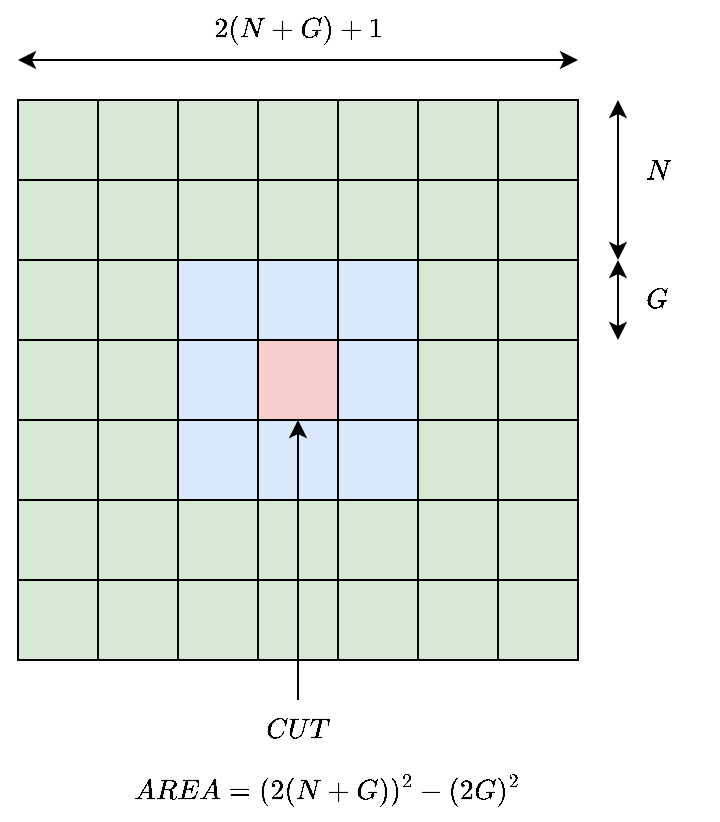 <mxfile version="21.1.5" type="device">
  <diagram name="Página-1" id="5O5Mn_FrdUW4D5jX587_">
    <mxGraphModel dx="1377" dy="796" grid="0" gridSize="10" guides="1" tooltips="1" connect="1" arrows="1" fold="1" page="1" pageScale="1" pageWidth="827" pageHeight="1169" math="1" shadow="0">
      <root>
        <mxCell id="0" />
        <mxCell id="1" parent="0" />
        <mxCell id="d2xny0VLpDKLMvA0TBc2-1" value="" style="whiteSpace=wrap;html=1;aspect=fixed;fillColor=#d5e8d4;strokeColor=#000000;" vertex="1" parent="1">
          <mxGeometry x="200" y="200" width="40" height="40" as="geometry" />
        </mxCell>
        <mxCell id="d2xny0VLpDKLMvA0TBc2-2" value="" style="whiteSpace=wrap;html=1;aspect=fixed;fillColor=#d5e8d4;strokeColor=#000000;" vertex="1" parent="1">
          <mxGeometry x="240" y="200" width="40" height="40" as="geometry" />
        </mxCell>
        <mxCell id="d2xny0VLpDKLMvA0TBc2-3" value="" style="whiteSpace=wrap;html=1;aspect=fixed;fillColor=#d5e8d4;strokeColor=#000000;" vertex="1" parent="1">
          <mxGeometry x="280" y="200" width="40" height="40" as="geometry" />
        </mxCell>
        <mxCell id="d2xny0VLpDKLMvA0TBc2-4" value="" style="whiteSpace=wrap;html=1;aspect=fixed;fillColor=#d5e8d4;strokeColor=#000000;" vertex="1" parent="1">
          <mxGeometry x="320" y="200" width="40" height="40" as="geometry" />
        </mxCell>
        <mxCell id="d2xny0VLpDKLMvA0TBc2-5" value="" style="whiteSpace=wrap;html=1;aspect=fixed;fillColor=#d5e8d4;strokeColor=#000000;" vertex="1" parent="1">
          <mxGeometry x="200" y="240" width="40" height="40" as="geometry" />
        </mxCell>
        <mxCell id="d2xny0VLpDKLMvA0TBc2-6" value="" style="whiteSpace=wrap;html=1;aspect=fixed;fillColor=#d5e8d4;strokeColor=#000000;" vertex="1" parent="1">
          <mxGeometry x="240" y="240" width="40" height="40" as="geometry" />
        </mxCell>
        <mxCell id="d2xny0VLpDKLMvA0TBc2-7" value="" style="whiteSpace=wrap;html=1;aspect=fixed;fillColor=#dae8fc;strokeColor=#000000;" vertex="1" parent="1">
          <mxGeometry x="280" y="240" width="40" height="40" as="geometry" />
        </mxCell>
        <mxCell id="d2xny0VLpDKLMvA0TBc2-8" value="" style="whiteSpace=wrap;html=1;aspect=fixed;fillColor=#dae8fc;strokeColor=#000000;" vertex="1" parent="1">
          <mxGeometry x="320" y="240" width="40" height="40" as="geometry" />
        </mxCell>
        <mxCell id="d2xny0VLpDKLMvA0TBc2-9" value="" style="whiteSpace=wrap;html=1;aspect=fixed;fillColor=#d5e8d4;strokeColor=#000000;" vertex="1" parent="1">
          <mxGeometry x="360" y="200" width="40" height="40" as="geometry" />
        </mxCell>
        <mxCell id="d2xny0VLpDKLMvA0TBc2-10" value="" style="whiteSpace=wrap;html=1;aspect=fixed;fillColor=#d5e8d4;strokeColor=#000000;" vertex="1" parent="1">
          <mxGeometry x="400" y="200" width="40" height="40" as="geometry" />
        </mxCell>
        <mxCell id="d2xny0VLpDKLMvA0TBc2-11" value="" style="whiteSpace=wrap;html=1;aspect=fixed;fillColor=#d5e8d4;strokeColor=#000000;" vertex="1" parent="1">
          <mxGeometry x="440" y="200" width="40" height="40" as="geometry" />
        </mxCell>
        <mxCell id="d2xny0VLpDKLMvA0TBc2-12" value="" style="whiteSpace=wrap;html=1;aspect=fixed;fillColor=#dae8fc;strokeColor=#000000;" vertex="1" parent="1">
          <mxGeometry x="360" y="240" width="40" height="40" as="geometry" />
        </mxCell>
        <mxCell id="d2xny0VLpDKLMvA0TBc2-13" value="" style="whiteSpace=wrap;html=1;aspect=fixed;fillColor=#d5e8d4;strokeColor=#000000;" vertex="1" parent="1">
          <mxGeometry x="400" y="240" width="40" height="40" as="geometry" />
        </mxCell>
        <mxCell id="d2xny0VLpDKLMvA0TBc2-14" value="" style="whiteSpace=wrap;html=1;aspect=fixed;fillColor=#d5e8d4;strokeColor=#000000;" vertex="1" parent="1">
          <mxGeometry x="440" y="240" width="40" height="40" as="geometry" />
        </mxCell>
        <mxCell id="d2xny0VLpDKLMvA0TBc2-15" value="" style="whiteSpace=wrap;html=1;aspect=fixed;fillColor=#d5e8d4;strokeColor=#000000;" vertex="1" parent="1">
          <mxGeometry x="200" y="280" width="40" height="40" as="geometry" />
        </mxCell>
        <mxCell id="d2xny0VLpDKLMvA0TBc2-16" value="" style="whiteSpace=wrap;html=1;aspect=fixed;fillColor=#d5e8d4;strokeColor=#000000;" vertex="1" parent="1">
          <mxGeometry x="240" y="280" width="40" height="40" as="geometry" />
        </mxCell>
        <mxCell id="d2xny0VLpDKLMvA0TBc2-17" value="" style="whiteSpace=wrap;html=1;aspect=fixed;fillColor=#dae8fc;strokeColor=#000000;" vertex="1" parent="1">
          <mxGeometry x="280" y="280" width="40" height="40" as="geometry" />
        </mxCell>
        <mxCell id="d2xny0VLpDKLMvA0TBc2-18" value="" style="whiteSpace=wrap;html=1;aspect=fixed;fillColor=#f8cecc;strokeColor=#000000;" vertex="1" parent="1">
          <mxGeometry x="320" y="280" width="40" height="40" as="geometry" />
        </mxCell>
        <mxCell id="d2xny0VLpDKLMvA0TBc2-19" value="" style="whiteSpace=wrap;html=1;aspect=fixed;fillColor=#d5e8d4;strokeColor=#000000;" vertex="1" parent="1">
          <mxGeometry x="200" y="320" width="40" height="40" as="geometry" />
        </mxCell>
        <mxCell id="d2xny0VLpDKLMvA0TBc2-20" value="" style="whiteSpace=wrap;html=1;aspect=fixed;fillColor=#d5e8d4;strokeColor=#000000;" vertex="1" parent="1">
          <mxGeometry x="240" y="320" width="40" height="40" as="geometry" />
        </mxCell>
        <mxCell id="d2xny0VLpDKLMvA0TBc2-21" value="" style="whiteSpace=wrap;html=1;aspect=fixed;fillColor=#dae8fc;strokeColor=#000000;" vertex="1" parent="1">
          <mxGeometry x="280" y="320" width="40" height="40" as="geometry" />
        </mxCell>
        <mxCell id="d2xny0VLpDKLMvA0TBc2-22" value="" style="whiteSpace=wrap;html=1;aspect=fixed;fillColor=#dae8fc;strokeColor=#000000;" vertex="1" parent="1">
          <mxGeometry x="320" y="320" width="40" height="40" as="geometry" />
        </mxCell>
        <mxCell id="d2xny0VLpDKLMvA0TBc2-23" value="" style="whiteSpace=wrap;html=1;aspect=fixed;fillColor=#dae8fc;strokeColor=#000000;" vertex="1" parent="1">
          <mxGeometry x="360" y="280" width="40" height="40" as="geometry" />
        </mxCell>
        <mxCell id="d2xny0VLpDKLMvA0TBc2-24" value="" style="whiteSpace=wrap;html=1;aspect=fixed;fillColor=#d5e8d4;strokeColor=#000000;" vertex="1" parent="1">
          <mxGeometry x="400" y="280" width="40" height="40" as="geometry" />
        </mxCell>
        <mxCell id="d2xny0VLpDKLMvA0TBc2-25" value="" style="whiteSpace=wrap;html=1;aspect=fixed;fillColor=#d5e8d4;strokeColor=#000000;" vertex="1" parent="1">
          <mxGeometry x="440" y="280" width="40" height="40" as="geometry" />
        </mxCell>
        <mxCell id="d2xny0VLpDKLMvA0TBc2-26" value="" style="whiteSpace=wrap;html=1;aspect=fixed;fillColor=#dae8fc;strokeColor=#000000;" vertex="1" parent="1">
          <mxGeometry x="360" y="320" width="40" height="40" as="geometry" />
        </mxCell>
        <mxCell id="d2xny0VLpDKLMvA0TBc2-27" value="" style="whiteSpace=wrap;html=1;aspect=fixed;fillColor=#d5e8d4;strokeColor=#000000;" vertex="1" parent="1">
          <mxGeometry x="400" y="320" width="40" height="40" as="geometry" />
        </mxCell>
        <mxCell id="d2xny0VLpDKLMvA0TBc2-28" value="" style="whiteSpace=wrap;html=1;aspect=fixed;fillColor=#d5e8d4;strokeColor=#000000;" vertex="1" parent="1">
          <mxGeometry x="440" y="320" width="40" height="40" as="geometry" />
        </mxCell>
        <mxCell id="d2xny0VLpDKLMvA0TBc2-57" value="" style="whiteSpace=wrap;html=1;aspect=fixed;fillColor=#d5e8d4;strokeColor=#000000;" vertex="1" parent="1">
          <mxGeometry x="200" y="360" width="40" height="40" as="geometry" />
        </mxCell>
        <mxCell id="d2xny0VLpDKLMvA0TBc2-58" value="" style="whiteSpace=wrap;html=1;aspect=fixed;fillColor=#d5e8d4;strokeColor=#000000;" vertex="1" parent="1">
          <mxGeometry x="240" y="360" width="40" height="40" as="geometry" />
        </mxCell>
        <mxCell id="d2xny0VLpDKLMvA0TBc2-59" value="" style="whiteSpace=wrap;html=1;aspect=fixed;fillColor=#d5e8d4;strokeColor=#000000;" vertex="1" parent="1">
          <mxGeometry x="280" y="360" width="40" height="40" as="geometry" />
        </mxCell>
        <mxCell id="d2xny0VLpDKLMvA0TBc2-60" value="" style="whiteSpace=wrap;html=1;aspect=fixed;fillColor=#d5e8d4;strokeColor=#000000;" vertex="1" parent="1">
          <mxGeometry x="320" y="360" width="40" height="40" as="geometry" />
        </mxCell>
        <mxCell id="d2xny0VLpDKLMvA0TBc2-61" value="" style="whiteSpace=wrap;html=1;aspect=fixed;fillColor=#d5e8d4;strokeColor=#000000;" vertex="1" parent="1">
          <mxGeometry x="360" y="360" width="40" height="40" as="geometry" />
        </mxCell>
        <mxCell id="d2xny0VLpDKLMvA0TBc2-62" value="" style="whiteSpace=wrap;html=1;aspect=fixed;fillColor=#d5e8d4;strokeColor=#000000;" vertex="1" parent="1">
          <mxGeometry x="400" y="360" width="40" height="40" as="geometry" />
        </mxCell>
        <mxCell id="d2xny0VLpDKLMvA0TBc2-63" value="" style="whiteSpace=wrap;html=1;aspect=fixed;fillColor=#d5e8d4;strokeColor=#000000;" vertex="1" parent="1">
          <mxGeometry x="440" y="360" width="40" height="40" as="geometry" />
        </mxCell>
        <mxCell id="d2xny0VLpDKLMvA0TBc2-70" value="" style="whiteSpace=wrap;html=1;aspect=fixed;fillColor=#d5e8d4;strokeColor=#000000;" vertex="1" parent="1">
          <mxGeometry x="200" y="160" width="40" height="40" as="geometry" />
        </mxCell>
        <mxCell id="d2xny0VLpDKLMvA0TBc2-71" value="" style="whiteSpace=wrap;html=1;aspect=fixed;fillColor=#d5e8d4;strokeColor=#000000;" vertex="1" parent="1">
          <mxGeometry x="240" y="160" width="40" height="40" as="geometry" />
        </mxCell>
        <mxCell id="d2xny0VLpDKLMvA0TBc2-72" value="" style="whiteSpace=wrap;html=1;aspect=fixed;fillColor=#d5e8d4;strokeColor=#000000;" vertex="1" parent="1">
          <mxGeometry x="280" y="160" width="40" height="40" as="geometry" />
        </mxCell>
        <mxCell id="d2xny0VLpDKLMvA0TBc2-73" value="" style="whiteSpace=wrap;html=1;aspect=fixed;fillColor=#d5e8d4;strokeColor=#000000;" vertex="1" parent="1">
          <mxGeometry x="320" y="160" width="40" height="40" as="geometry" />
        </mxCell>
        <mxCell id="d2xny0VLpDKLMvA0TBc2-74" value="" style="whiteSpace=wrap;html=1;aspect=fixed;fillColor=#d5e8d4;strokeColor=#000000;" vertex="1" parent="1">
          <mxGeometry x="360" y="160" width="40" height="40" as="geometry" />
        </mxCell>
        <mxCell id="d2xny0VLpDKLMvA0TBc2-75" value="" style="whiteSpace=wrap;html=1;aspect=fixed;fillColor=#d5e8d4;strokeColor=#000000;" vertex="1" parent="1">
          <mxGeometry x="400" y="160" width="40" height="40" as="geometry" />
        </mxCell>
        <mxCell id="d2xny0VLpDKLMvA0TBc2-76" value="" style="whiteSpace=wrap;html=1;aspect=fixed;fillColor=#d5e8d4;strokeColor=#000000;" vertex="1" parent="1">
          <mxGeometry x="440" y="160" width="40" height="40" as="geometry" />
        </mxCell>
        <mxCell id="d2xny0VLpDKLMvA0TBc2-77" value="" style="whiteSpace=wrap;html=1;aspect=fixed;fillColor=#d5e8d4;strokeColor=#000000;" vertex="1" parent="1">
          <mxGeometry x="200" y="400" width="40" height="40" as="geometry" />
        </mxCell>
        <mxCell id="d2xny0VLpDKLMvA0TBc2-78" value="" style="whiteSpace=wrap;html=1;aspect=fixed;fillColor=#d5e8d4;strokeColor=#000000;" vertex="1" parent="1">
          <mxGeometry x="240" y="400" width="40" height="40" as="geometry" />
        </mxCell>
        <mxCell id="d2xny0VLpDKLMvA0TBc2-79" value="" style="whiteSpace=wrap;html=1;aspect=fixed;fillColor=#d5e8d4;strokeColor=#000000;" vertex="1" parent="1">
          <mxGeometry x="280" y="400" width="40" height="40" as="geometry" />
        </mxCell>
        <mxCell id="d2xny0VLpDKLMvA0TBc2-80" value="" style="whiteSpace=wrap;html=1;aspect=fixed;fillColor=#d5e8d4;strokeColor=#000000;" vertex="1" parent="1">
          <mxGeometry x="320" y="400" width="40" height="40" as="geometry" />
        </mxCell>
        <mxCell id="d2xny0VLpDKLMvA0TBc2-81" value="" style="whiteSpace=wrap;html=1;aspect=fixed;fillColor=#d5e8d4;strokeColor=#000000;" vertex="1" parent="1">
          <mxGeometry x="360" y="400" width="40" height="40" as="geometry" />
        </mxCell>
        <mxCell id="d2xny0VLpDKLMvA0TBc2-82" value="" style="whiteSpace=wrap;html=1;aspect=fixed;fillColor=#d5e8d4;strokeColor=#000000;" vertex="1" parent="1">
          <mxGeometry x="400" y="400" width="40" height="40" as="geometry" />
        </mxCell>
        <mxCell id="d2xny0VLpDKLMvA0TBc2-83" value="" style="whiteSpace=wrap;html=1;aspect=fixed;fillColor=#d5e8d4;strokeColor=#000000;" vertex="1" parent="1">
          <mxGeometry x="440" y="400" width="40" height="40" as="geometry" />
        </mxCell>
        <mxCell id="d2xny0VLpDKLMvA0TBc2-84" value="" style="endArrow=classic;startArrow=classic;html=1;rounded=0;" edge="1" parent="1">
          <mxGeometry width="50" height="50" relative="1" as="geometry">
            <mxPoint x="500" y="240" as="sourcePoint" />
            <mxPoint x="500" y="160" as="targetPoint" />
          </mxGeometry>
        </mxCell>
        <mxCell id="d2xny0VLpDKLMvA0TBc2-85" value="" style="endArrow=classic;startArrow=classic;html=1;rounded=0;" edge="1" parent="1">
          <mxGeometry width="50" height="50" relative="1" as="geometry">
            <mxPoint x="500" y="280" as="sourcePoint" />
            <mxPoint x="500" y="240" as="targetPoint" />
          </mxGeometry>
        </mxCell>
        <mxCell id="d2xny0VLpDKLMvA0TBc2-86" value="" style="endArrow=classic;startArrow=classic;html=1;rounded=0;" edge="1" parent="1">
          <mxGeometry width="50" height="50" relative="1" as="geometry">
            <mxPoint x="200" y="140" as="sourcePoint" />
            <mxPoint x="480" y="140" as="targetPoint" />
          </mxGeometry>
        </mxCell>
        <mxCell id="d2xny0VLpDKLMvA0TBc2-87" value="" style="endArrow=classic;html=1;rounded=0;entryX=0.5;entryY=0;entryDx=0;entryDy=0;" edge="1" parent="1" target="d2xny0VLpDKLMvA0TBc2-22">
          <mxGeometry width="50" height="50" relative="1" as="geometry">
            <mxPoint x="340" y="460" as="sourcePoint" />
            <mxPoint x="380" y="540" as="targetPoint" />
          </mxGeometry>
        </mxCell>
        <mxCell id="d2xny0VLpDKLMvA0TBc2-89" value="$$CUT$$" style="text;html=1;strokeColor=none;fillColor=none;align=center;verticalAlign=middle;whiteSpace=wrap;rounded=0;" vertex="1" parent="1">
          <mxGeometry x="310" y="460" width="60" height="30" as="geometry" />
        </mxCell>
        <mxCell id="d2xny0VLpDKLMvA0TBc2-90" value="$$2(N+G)+1$$" style="text;html=1;strokeColor=none;fillColor=none;align=center;verticalAlign=middle;whiteSpace=wrap;rounded=0;" vertex="1" parent="1">
          <mxGeometry x="310" y="110" width="60" height="30" as="geometry" />
        </mxCell>
        <mxCell id="d2xny0VLpDKLMvA0TBc2-91" value="$$N$$" style="text;html=1;strokeColor=none;fillColor=none;align=center;verticalAlign=middle;whiteSpace=wrap;rounded=0;" vertex="1" parent="1">
          <mxGeometry x="490" y="180" width="60" height="30" as="geometry" />
        </mxCell>
        <mxCell id="d2xny0VLpDKLMvA0TBc2-92" value="$$G$$" style="text;html=1;strokeColor=none;fillColor=none;align=center;verticalAlign=middle;whiteSpace=wrap;rounded=0;" vertex="1" parent="1">
          <mxGeometry x="490" y="245" width="60" height="30" as="geometry" />
        </mxCell>
        <mxCell id="d2xny0VLpDKLMvA0TBc2-94" value="$$AREA =&amp;nbsp; (2(N+G))^2-(2G)^2$$" style="text;html=1;strokeColor=none;fillColor=none;align=center;verticalAlign=middle;whiteSpace=wrap;rounded=0;" vertex="1" parent="1">
          <mxGeometry x="200" y="490" width="310" height="30" as="geometry" />
        </mxCell>
      </root>
    </mxGraphModel>
  </diagram>
</mxfile>
